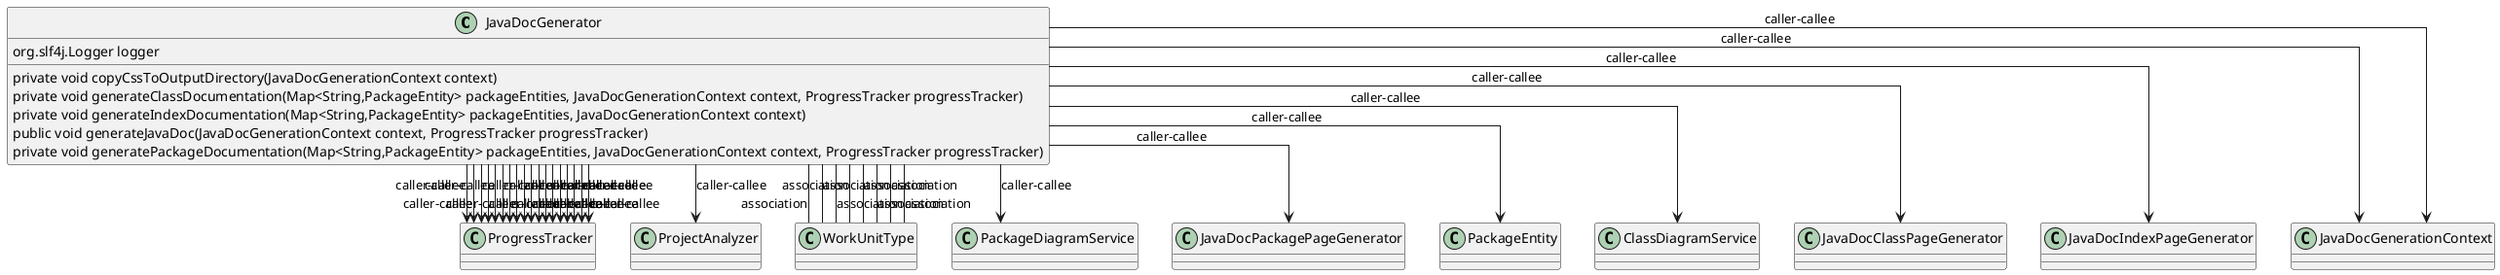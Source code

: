 @startuml
skinparam linetype Ortho
class JavaDocGenerator {
    org.slf4j.Logger logger
    private void copyCssToOutputDirectory(JavaDocGenerationContext context)
    private void generateClassDocumentation(Map<String,PackageEntity> packageEntities, JavaDocGenerationContext context, ProgressTracker progressTracker)
    private void generateIndexDocumentation(Map<String,PackageEntity> packageEntities, JavaDocGenerationContext context)
    public void generateJavaDoc(JavaDocGenerationContext context, ProgressTracker progressTracker)
    private void generatePackageDocumentation(Map<String,PackageEntity> packageEntities, JavaDocGenerationContext context, ProgressTracker progressTracker)
}
JavaDocGenerator --> ProgressTracker : caller-callee
JavaDocGenerator --> ProjectAnalyzer : caller-callee
JavaDocGenerator --> ProgressTracker : caller-callee
JavaDocGenerator --> ProgressTracker : caller-callee
JavaDocGenerator --> ProgressTracker : caller-callee
JavaDocGenerator --> ProgressTracker : caller-callee
JavaDocGenerator --> ProgressTracker : caller-callee
JavaDocGenerator --> ProgressTracker : caller-callee
JavaDocGenerator --> ProgressTracker : caller-callee
JavaDocGenerator --> ProgressTracker : caller-callee
JavaDocGenerator --> ProgressTracker : caller-callee
JavaDocGenerator --> ProgressTracker : caller-callee
JavaDocGenerator --> ProgressTracker : caller-callee
JavaDocGenerator --> ProgressTracker : caller-callee
JavaDocGenerator --> ProgressTracker : caller-callee
JavaDocGenerator -- WorkUnitType : association
JavaDocGenerator -- WorkUnitType : association
JavaDocGenerator -- WorkUnitType : association
JavaDocGenerator -- WorkUnitType : association
JavaDocGenerator --> ProgressTracker : caller-callee
JavaDocGenerator --> PackageDiagramService : caller-callee
JavaDocGenerator --> JavaDocPackagePageGenerator : caller-callee
JavaDocGenerator --> ProgressTracker : caller-callee
JavaDocGenerator -- WorkUnitType : association
JavaDocGenerator -- WorkUnitType : association
JavaDocGenerator --> ProgressTracker : caller-callee
JavaDocGenerator --> PackageEntity : caller-callee
JavaDocGenerator --> ClassDiagramService : caller-callee
JavaDocGenerator --> JavaDocClassPageGenerator : caller-callee
JavaDocGenerator --> ProgressTracker : caller-callee
JavaDocGenerator -- WorkUnitType : association
JavaDocGenerator -- WorkUnitType : association
JavaDocGenerator --> JavaDocIndexPageGenerator : caller-callee
JavaDocGenerator --> JavaDocGenerationContext : caller-callee
JavaDocGenerator --> JavaDocGenerationContext : caller-callee
@enduml
